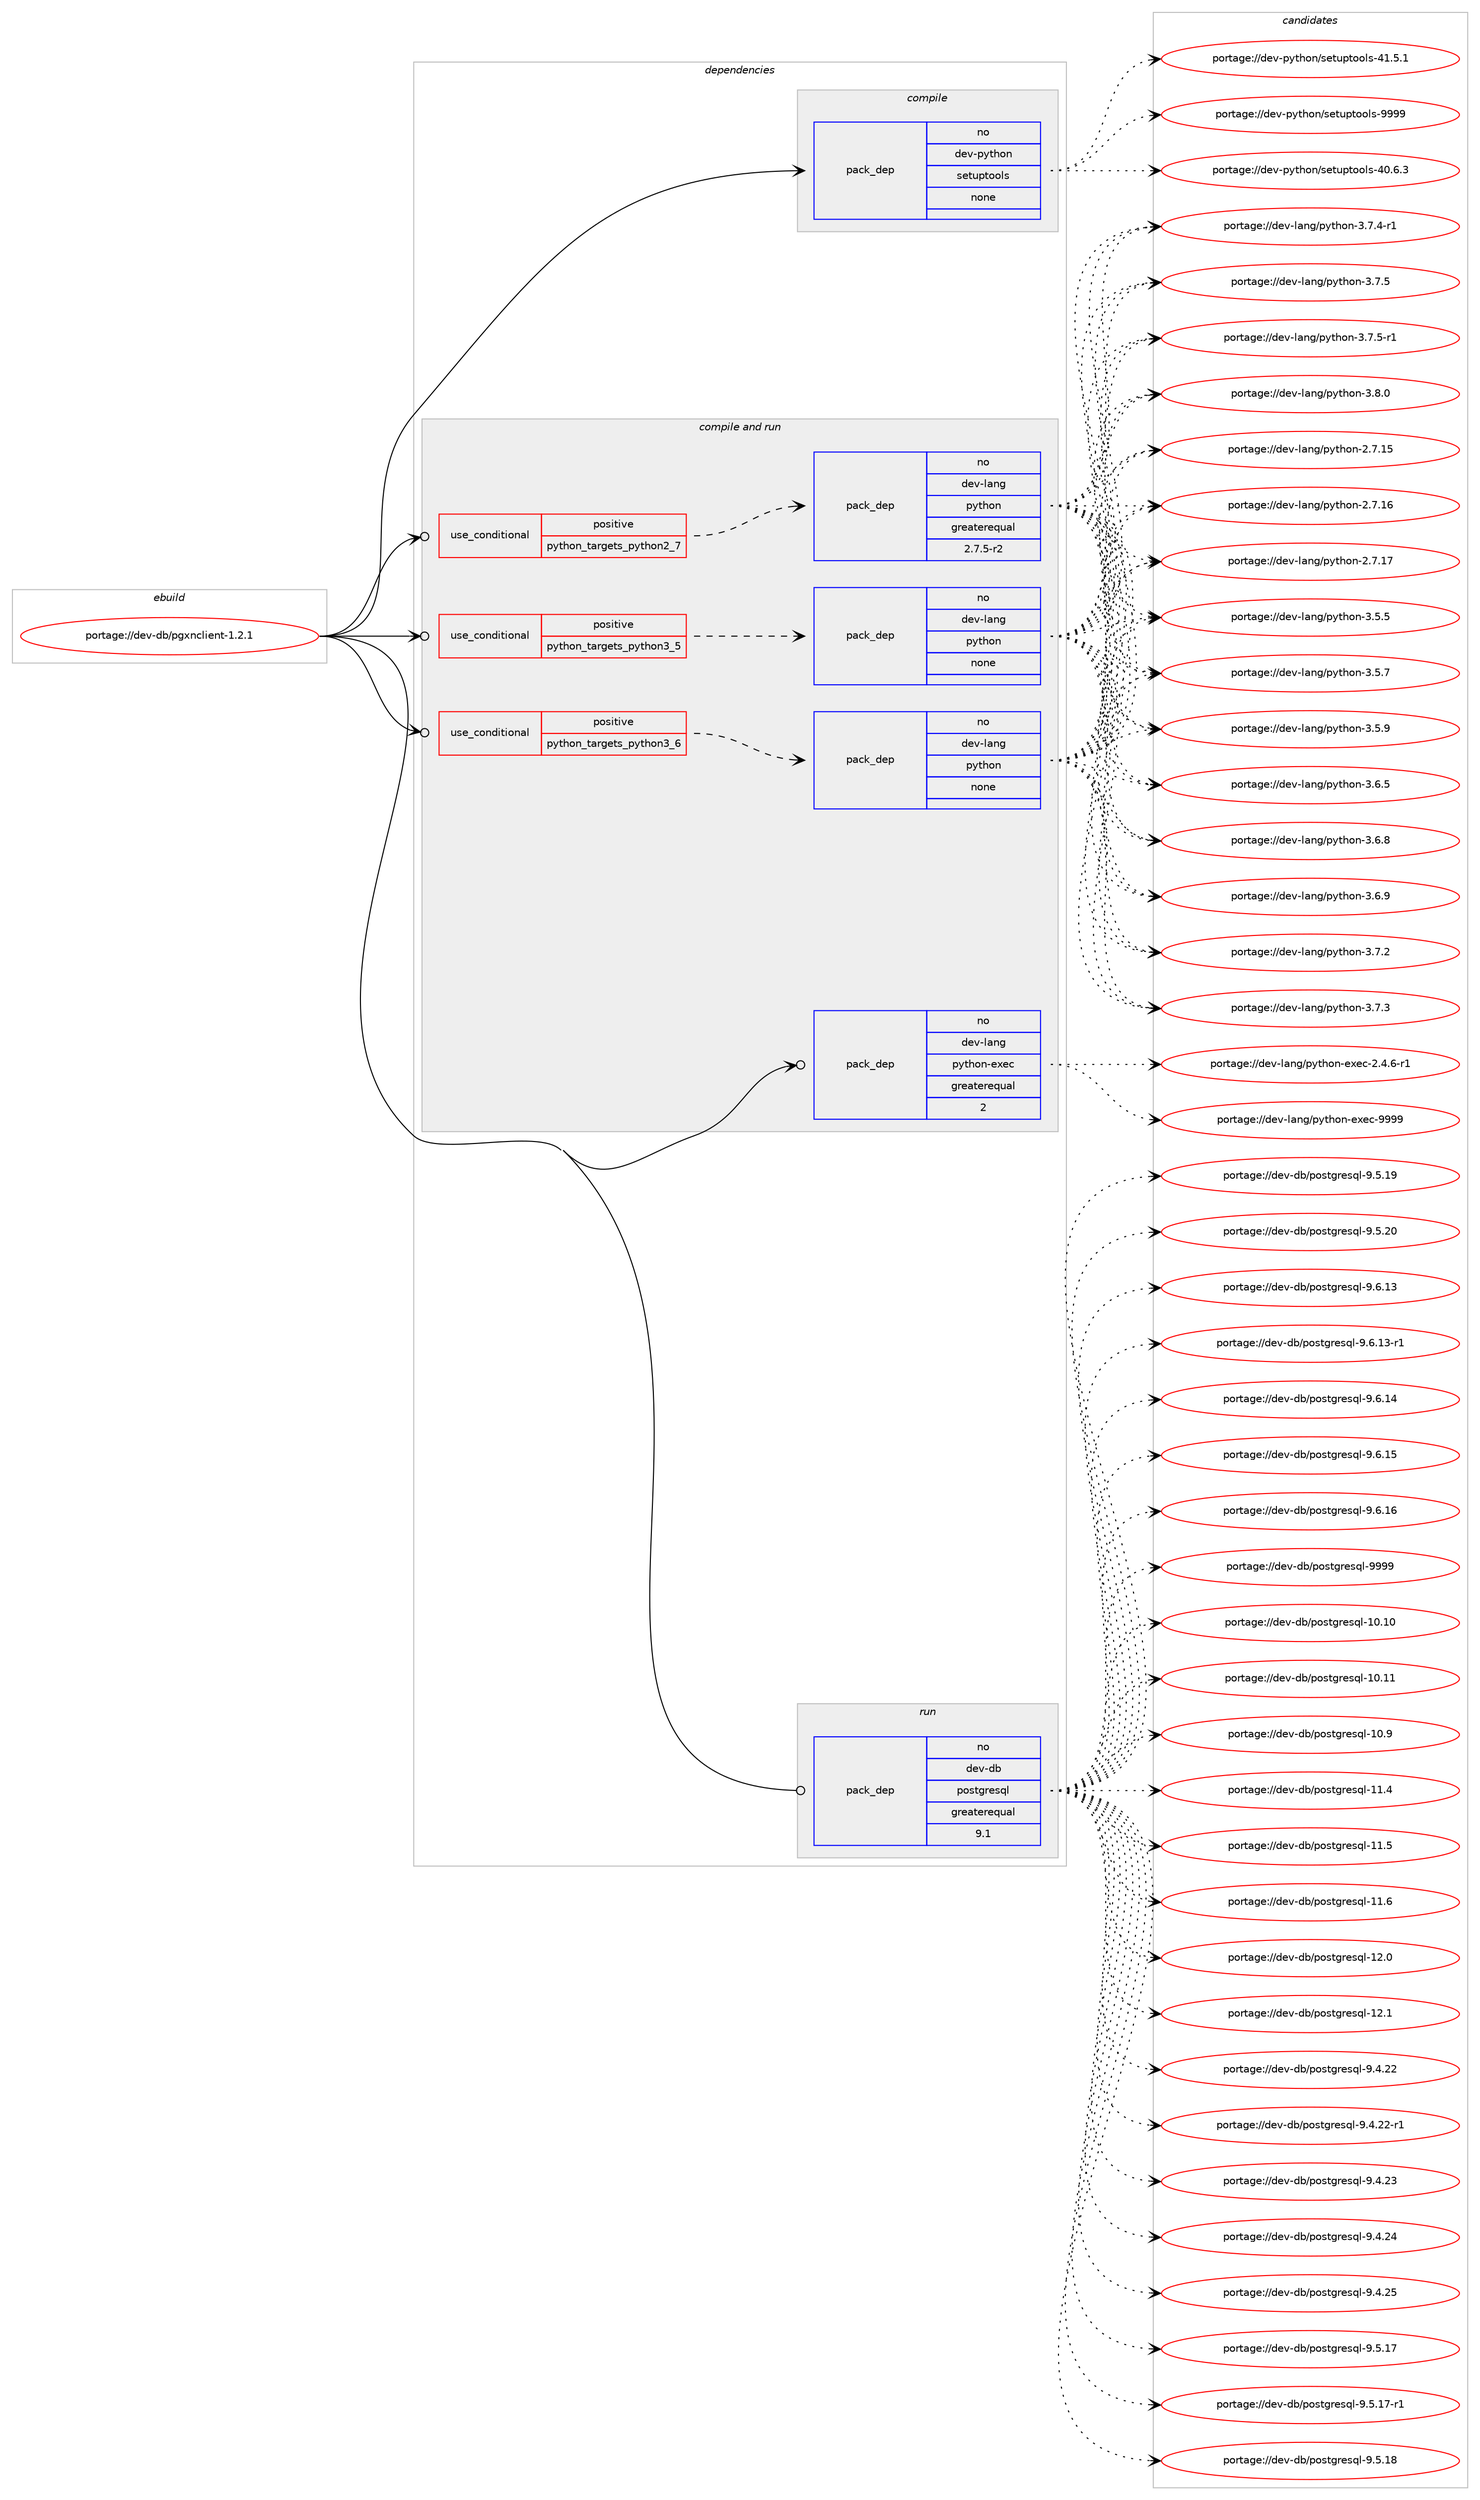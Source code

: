 digraph prolog {

# *************
# Graph options
# *************

newrank=true;
concentrate=true;
compound=true;
graph [rankdir=LR,fontname=Helvetica,fontsize=10,ranksep=1.5];#, ranksep=2.5, nodesep=0.2];
edge  [arrowhead=vee];
node  [fontname=Helvetica,fontsize=10];

# **********
# The ebuild
# **********

subgraph cluster_leftcol {
color=gray;
rank=same;
label=<<i>ebuild</i>>;
id [label="portage://dev-db/pgxnclient-1.2.1", color=red, width=4, href="../dev-db/pgxnclient-1.2.1.svg"];
}

# ****************
# The dependencies
# ****************

subgraph cluster_midcol {
color=gray;
label=<<i>dependencies</i>>;
subgraph cluster_compile {
fillcolor="#eeeeee";
style=filled;
label=<<i>compile</i>>;
subgraph pack42634 {
dependency56701 [label=<<TABLE BORDER="0" CELLBORDER="1" CELLSPACING="0" CELLPADDING="4" WIDTH="220"><TR><TD ROWSPAN="6" CELLPADDING="30">pack_dep</TD></TR><TR><TD WIDTH="110">no</TD></TR><TR><TD>dev-python</TD></TR><TR><TD>setuptools</TD></TR><TR><TD>none</TD></TR><TR><TD></TD></TR></TABLE>>, shape=none, color=blue];
}
id:e -> dependency56701:w [weight=20,style="solid",arrowhead="vee"];
}
subgraph cluster_compileandrun {
fillcolor="#eeeeee";
style=filled;
label=<<i>compile and run</i>>;
subgraph cond12806 {
dependency56702 [label=<<TABLE BORDER="0" CELLBORDER="1" CELLSPACING="0" CELLPADDING="4"><TR><TD ROWSPAN="3" CELLPADDING="10">use_conditional</TD></TR><TR><TD>positive</TD></TR><TR><TD>python_targets_python2_7</TD></TR></TABLE>>, shape=none, color=red];
subgraph pack42635 {
dependency56703 [label=<<TABLE BORDER="0" CELLBORDER="1" CELLSPACING="0" CELLPADDING="4" WIDTH="220"><TR><TD ROWSPAN="6" CELLPADDING="30">pack_dep</TD></TR><TR><TD WIDTH="110">no</TD></TR><TR><TD>dev-lang</TD></TR><TR><TD>python</TD></TR><TR><TD>greaterequal</TD></TR><TR><TD>2.7.5-r2</TD></TR></TABLE>>, shape=none, color=blue];
}
dependency56702:e -> dependency56703:w [weight=20,style="dashed",arrowhead="vee"];
}
id:e -> dependency56702:w [weight=20,style="solid",arrowhead="odotvee"];
subgraph cond12807 {
dependency56704 [label=<<TABLE BORDER="0" CELLBORDER="1" CELLSPACING="0" CELLPADDING="4"><TR><TD ROWSPAN="3" CELLPADDING="10">use_conditional</TD></TR><TR><TD>positive</TD></TR><TR><TD>python_targets_python3_5</TD></TR></TABLE>>, shape=none, color=red];
subgraph pack42636 {
dependency56705 [label=<<TABLE BORDER="0" CELLBORDER="1" CELLSPACING="0" CELLPADDING="4" WIDTH="220"><TR><TD ROWSPAN="6" CELLPADDING="30">pack_dep</TD></TR><TR><TD WIDTH="110">no</TD></TR><TR><TD>dev-lang</TD></TR><TR><TD>python</TD></TR><TR><TD>none</TD></TR><TR><TD></TD></TR></TABLE>>, shape=none, color=blue];
}
dependency56704:e -> dependency56705:w [weight=20,style="dashed",arrowhead="vee"];
}
id:e -> dependency56704:w [weight=20,style="solid",arrowhead="odotvee"];
subgraph cond12808 {
dependency56706 [label=<<TABLE BORDER="0" CELLBORDER="1" CELLSPACING="0" CELLPADDING="4"><TR><TD ROWSPAN="3" CELLPADDING="10">use_conditional</TD></TR><TR><TD>positive</TD></TR><TR><TD>python_targets_python3_6</TD></TR></TABLE>>, shape=none, color=red];
subgraph pack42637 {
dependency56707 [label=<<TABLE BORDER="0" CELLBORDER="1" CELLSPACING="0" CELLPADDING="4" WIDTH="220"><TR><TD ROWSPAN="6" CELLPADDING="30">pack_dep</TD></TR><TR><TD WIDTH="110">no</TD></TR><TR><TD>dev-lang</TD></TR><TR><TD>python</TD></TR><TR><TD>none</TD></TR><TR><TD></TD></TR></TABLE>>, shape=none, color=blue];
}
dependency56706:e -> dependency56707:w [weight=20,style="dashed",arrowhead="vee"];
}
id:e -> dependency56706:w [weight=20,style="solid",arrowhead="odotvee"];
subgraph pack42638 {
dependency56708 [label=<<TABLE BORDER="0" CELLBORDER="1" CELLSPACING="0" CELLPADDING="4" WIDTH="220"><TR><TD ROWSPAN="6" CELLPADDING="30">pack_dep</TD></TR><TR><TD WIDTH="110">no</TD></TR><TR><TD>dev-lang</TD></TR><TR><TD>python-exec</TD></TR><TR><TD>greaterequal</TD></TR><TR><TD>2</TD></TR></TABLE>>, shape=none, color=blue];
}
id:e -> dependency56708:w [weight=20,style="solid",arrowhead="odotvee"];
}
subgraph cluster_run {
fillcolor="#eeeeee";
style=filled;
label=<<i>run</i>>;
subgraph pack42639 {
dependency56709 [label=<<TABLE BORDER="0" CELLBORDER="1" CELLSPACING="0" CELLPADDING="4" WIDTH="220"><TR><TD ROWSPAN="6" CELLPADDING="30">pack_dep</TD></TR><TR><TD WIDTH="110">no</TD></TR><TR><TD>dev-db</TD></TR><TR><TD>postgresql</TD></TR><TR><TD>greaterequal</TD></TR><TR><TD>9.1</TD></TR></TABLE>>, shape=none, color=blue];
}
id:e -> dependency56709:w [weight=20,style="solid",arrowhead="odot"];
}
}

# **************
# The candidates
# **************

subgraph cluster_choices {
rank=same;
color=gray;
label=<<i>candidates</i>>;

subgraph choice42634 {
color=black;
nodesep=1;
choiceportage100101118451121211161041111104711510111611711211611111110811545524846544651 [label="portage://dev-python/setuptools-40.6.3", color=red, width=4,href="../dev-python/setuptools-40.6.3.svg"];
choiceportage100101118451121211161041111104711510111611711211611111110811545524946534649 [label="portage://dev-python/setuptools-41.5.1", color=red, width=4,href="../dev-python/setuptools-41.5.1.svg"];
choiceportage10010111845112121116104111110471151011161171121161111111081154557575757 [label="portage://dev-python/setuptools-9999", color=red, width=4,href="../dev-python/setuptools-9999.svg"];
dependency56701:e -> choiceportage100101118451121211161041111104711510111611711211611111110811545524846544651:w [style=dotted,weight="100"];
dependency56701:e -> choiceportage100101118451121211161041111104711510111611711211611111110811545524946534649:w [style=dotted,weight="100"];
dependency56701:e -> choiceportage10010111845112121116104111110471151011161171121161111111081154557575757:w [style=dotted,weight="100"];
}
subgraph choice42635 {
color=black;
nodesep=1;
choiceportage10010111845108971101034711212111610411111045504655464953 [label="portage://dev-lang/python-2.7.15", color=red, width=4,href="../dev-lang/python-2.7.15.svg"];
choiceportage10010111845108971101034711212111610411111045504655464954 [label="portage://dev-lang/python-2.7.16", color=red, width=4,href="../dev-lang/python-2.7.16.svg"];
choiceportage10010111845108971101034711212111610411111045504655464955 [label="portage://dev-lang/python-2.7.17", color=red, width=4,href="../dev-lang/python-2.7.17.svg"];
choiceportage100101118451089711010347112121116104111110455146534653 [label="portage://dev-lang/python-3.5.5", color=red, width=4,href="../dev-lang/python-3.5.5.svg"];
choiceportage100101118451089711010347112121116104111110455146534655 [label="portage://dev-lang/python-3.5.7", color=red, width=4,href="../dev-lang/python-3.5.7.svg"];
choiceportage100101118451089711010347112121116104111110455146534657 [label="portage://dev-lang/python-3.5.9", color=red, width=4,href="../dev-lang/python-3.5.9.svg"];
choiceportage100101118451089711010347112121116104111110455146544653 [label="portage://dev-lang/python-3.6.5", color=red, width=4,href="../dev-lang/python-3.6.5.svg"];
choiceportage100101118451089711010347112121116104111110455146544656 [label="portage://dev-lang/python-3.6.8", color=red, width=4,href="../dev-lang/python-3.6.8.svg"];
choiceportage100101118451089711010347112121116104111110455146544657 [label="portage://dev-lang/python-3.6.9", color=red, width=4,href="../dev-lang/python-3.6.9.svg"];
choiceportage100101118451089711010347112121116104111110455146554650 [label="portage://dev-lang/python-3.7.2", color=red, width=4,href="../dev-lang/python-3.7.2.svg"];
choiceportage100101118451089711010347112121116104111110455146554651 [label="portage://dev-lang/python-3.7.3", color=red, width=4,href="../dev-lang/python-3.7.3.svg"];
choiceportage1001011184510897110103471121211161041111104551465546524511449 [label="portage://dev-lang/python-3.7.4-r1", color=red, width=4,href="../dev-lang/python-3.7.4-r1.svg"];
choiceportage100101118451089711010347112121116104111110455146554653 [label="portage://dev-lang/python-3.7.5", color=red, width=4,href="../dev-lang/python-3.7.5.svg"];
choiceportage1001011184510897110103471121211161041111104551465546534511449 [label="portage://dev-lang/python-3.7.5-r1", color=red, width=4,href="../dev-lang/python-3.7.5-r1.svg"];
choiceportage100101118451089711010347112121116104111110455146564648 [label="portage://dev-lang/python-3.8.0", color=red, width=4,href="../dev-lang/python-3.8.0.svg"];
dependency56703:e -> choiceportage10010111845108971101034711212111610411111045504655464953:w [style=dotted,weight="100"];
dependency56703:e -> choiceportage10010111845108971101034711212111610411111045504655464954:w [style=dotted,weight="100"];
dependency56703:e -> choiceportage10010111845108971101034711212111610411111045504655464955:w [style=dotted,weight="100"];
dependency56703:e -> choiceportage100101118451089711010347112121116104111110455146534653:w [style=dotted,weight="100"];
dependency56703:e -> choiceportage100101118451089711010347112121116104111110455146534655:w [style=dotted,weight="100"];
dependency56703:e -> choiceportage100101118451089711010347112121116104111110455146534657:w [style=dotted,weight="100"];
dependency56703:e -> choiceportage100101118451089711010347112121116104111110455146544653:w [style=dotted,weight="100"];
dependency56703:e -> choiceportage100101118451089711010347112121116104111110455146544656:w [style=dotted,weight="100"];
dependency56703:e -> choiceportage100101118451089711010347112121116104111110455146544657:w [style=dotted,weight="100"];
dependency56703:e -> choiceportage100101118451089711010347112121116104111110455146554650:w [style=dotted,weight="100"];
dependency56703:e -> choiceportage100101118451089711010347112121116104111110455146554651:w [style=dotted,weight="100"];
dependency56703:e -> choiceportage1001011184510897110103471121211161041111104551465546524511449:w [style=dotted,weight="100"];
dependency56703:e -> choiceportage100101118451089711010347112121116104111110455146554653:w [style=dotted,weight="100"];
dependency56703:e -> choiceportage1001011184510897110103471121211161041111104551465546534511449:w [style=dotted,weight="100"];
dependency56703:e -> choiceportage100101118451089711010347112121116104111110455146564648:w [style=dotted,weight="100"];
}
subgraph choice42636 {
color=black;
nodesep=1;
choiceportage10010111845108971101034711212111610411111045504655464953 [label="portage://dev-lang/python-2.7.15", color=red, width=4,href="../dev-lang/python-2.7.15.svg"];
choiceportage10010111845108971101034711212111610411111045504655464954 [label="portage://dev-lang/python-2.7.16", color=red, width=4,href="../dev-lang/python-2.7.16.svg"];
choiceportage10010111845108971101034711212111610411111045504655464955 [label="portage://dev-lang/python-2.7.17", color=red, width=4,href="../dev-lang/python-2.7.17.svg"];
choiceportage100101118451089711010347112121116104111110455146534653 [label="portage://dev-lang/python-3.5.5", color=red, width=4,href="../dev-lang/python-3.5.5.svg"];
choiceportage100101118451089711010347112121116104111110455146534655 [label="portage://dev-lang/python-3.5.7", color=red, width=4,href="../dev-lang/python-3.5.7.svg"];
choiceportage100101118451089711010347112121116104111110455146534657 [label="portage://dev-lang/python-3.5.9", color=red, width=4,href="../dev-lang/python-3.5.9.svg"];
choiceportage100101118451089711010347112121116104111110455146544653 [label="portage://dev-lang/python-3.6.5", color=red, width=4,href="../dev-lang/python-3.6.5.svg"];
choiceportage100101118451089711010347112121116104111110455146544656 [label="portage://dev-lang/python-3.6.8", color=red, width=4,href="../dev-lang/python-3.6.8.svg"];
choiceportage100101118451089711010347112121116104111110455146544657 [label="portage://dev-lang/python-3.6.9", color=red, width=4,href="../dev-lang/python-3.6.9.svg"];
choiceportage100101118451089711010347112121116104111110455146554650 [label="portage://dev-lang/python-3.7.2", color=red, width=4,href="../dev-lang/python-3.7.2.svg"];
choiceportage100101118451089711010347112121116104111110455146554651 [label="portage://dev-lang/python-3.7.3", color=red, width=4,href="../dev-lang/python-3.7.3.svg"];
choiceportage1001011184510897110103471121211161041111104551465546524511449 [label="portage://dev-lang/python-3.7.4-r1", color=red, width=4,href="../dev-lang/python-3.7.4-r1.svg"];
choiceportage100101118451089711010347112121116104111110455146554653 [label="portage://dev-lang/python-3.7.5", color=red, width=4,href="../dev-lang/python-3.7.5.svg"];
choiceportage1001011184510897110103471121211161041111104551465546534511449 [label="portage://dev-lang/python-3.7.5-r1", color=red, width=4,href="../dev-lang/python-3.7.5-r1.svg"];
choiceportage100101118451089711010347112121116104111110455146564648 [label="portage://dev-lang/python-3.8.0", color=red, width=4,href="../dev-lang/python-3.8.0.svg"];
dependency56705:e -> choiceportage10010111845108971101034711212111610411111045504655464953:w [style=dotted,weight="100"];
dependency56705:e -> choiceportage10010111845108971101034711212111610411111045504655464954:w [style=dotted,weight="100"];
dependency56705:e -> choiceportage10010111845108971101034711212111610411111045504655464955:w [style=dotted,weight="100"];
dependency56705:e -> choiceportage100101118451089711010347112121116104111110455146534653:w [style=dotted,weight="100"];
dependency56705:e -> choiceportage100101118451089711010347112121116104111110455146534655:w [style=dotted,weight="100"];
dependency56705:e -> choiceportage100101118451089711010347112121116104111110455146534657:w [style=dotted,weight="100"];
dependency56705:e -> choiceportage100101118451089711010347112121116104111110455146544653:w [style=dotted,weight="100"];
dependency56705:e -> choiceportage100101118451089711010347112121116104111110455146544656:w [style=dotted,weight="100"];
dependency56705:e -> choiceportage100101118451089711010347112121116104111110455146544657:w [style=dotted,weight="100"];
dependency56705:e -> choiceportage100101118451089711010347112121116104111110455146554650:w [style=dotted,weight="100"];
dependency56705:e -> choiceportage100101118451089711010347112121116104111110455146554651:w [style=dotted,weight="100"];
dependency56705:e -> choiceportage1001011184510897110103471121211161041111104551465546524511449:w [style=dotted,weight="100"];
dependency56705:e -> choiceportage100101118451089711010347112121116104111110455146554653:w [style=dotted,weight="100"];
dependency56705:e -> choiceportage1001011184510897110103471121211161041111104551465546534511449:w [style=dotted,weight="100"];
dependency56705:e -> choiceportage100101118451089711010347112121116104111110455146564648:w [style=dotted,weight="100"];
}
subgraph choice42637 {
color=black;
nodesep=1;
choiceportage10010111845108971101034711212111610411111045504655464953 [label="portage://dev-lang/python-2.7.15", color=red, width=4,href="../dev-lang/python-2.7.15.svg"];
choiceportage10010111845108971101034711212111610411111045504655464954 [label="portage://dev-lang/python-2.7.16", color=red, width=4,href="../dev-lang/python-2.7.16.svg"];
choiceportage10010111845108971101034711212111610411111045504655464955 [label="portage://dev-lang/python-2.7.17", color=red, width=4,href="../dev-lang/python-2.7.17.svg"];
choiceportage100101118451089711010347112121116104111110455146534653 [label="portage://dev-lang/python-3.5.5", color=red, width=4,href="../dev-lang/python-3.5.5.svg"];
choiceportage100101118451089711010347112121116104111110455146534655 [label="portage://dev-lang/python-3.5.7", color=red, width=4,href="../dev-lang/python-3.5.7.svg"];
choiceportage100101118451089711010347112121116104111110455146534657 [label="portage://dev-lang/python-3.5.9", color=red, width=4,href="../dev-lang/python-3.5.9.svg"];
choiceportage100101118451089711010347112121116104111110455146544653 [label="portage://dev-lang/python-3.6.5", color=red, width=4,href="../dev-lang/python-3.6.5.svg"];
choiceportage100101118451089711010347112121116104111110455146544656 [label="portage://dev-lang/python-3.6.8", color=red, width=4,href="../dev-lang/python-3.6.8.svg"];
choiceportage100101118451089711010347112121116104111110455146544657 [label="portage://dev-lang/python-3.6.9", color=red, width=4,href="../dev-lang/python-3.6.9.svg"];
choiceportage100101118451089711010347112121116104111110455146554650 [label="portage://dev-lang/python-3.7.2", color=red, width=4,href="../dev-lang/python-3.7.2.svg"];
choiceportage100101118451089711010347112121116104111110455146554651 [label="portage://dev-lang/python-3.7.3", color=red, width=4,href="../dev-lang/python-3.7.3.svg"];
choiceportage1001011184510897110103471121211161041111104551465546524511449 [label="portage://dev-lang/python-3.7.4-r1", color=red, width=4,href="../dev-lang/python-3.7.4-r1.svg"];
choiceportage100101118451089711010347112121116104111110455146554653 [label="portage://dev-lang/python-3.7.5", color=red, width=4,href="../dev-lang/python-3.7.5.svg"];
choiceportage1001011184510897110103471121211161041111104551465546534511449 [label="portage://dev-lang/python-3.7.5-r1", color=red, width=4,href="../dev-lang/python-3.7.5-r1.svg"];
choiceportage100101118451089711010347112121116104111110455146564648 [label="portage://dev-lang/python-3.8.0", color=red, width=4,href="../dev-lang/python-3.8.0.svg"];
dependency56707:e -> choiceportage10010111845108971101034711212111610411111045504655464953:w [style=dotted,weight="100"];
dependency56707:e -> choiceportage10010111845108971101034711212111610411111045504655464954:w [style=dotted,weight="100"];
dependency56707:e -> choiceportage10010111845108971101034711212111610411111045504655464955:w [style=dotted,weight="100"];
dependency56707:e -> choiceportage100101118451089711010347112121116104111110455146534653:w [style=dotted,weight="100"];
dependency56707:e -> choiceportage100101118451089711010347112121116104111110455146534655:w [style=dotted,weight="100"];
dependency56707:e -> choiceportage100101118451089711010347112121116104111110455146534657:w [style=dotted,weight="100"];
dependency56707:e -> choiceportage100101118451089711010347112121116104111110455146544653:w [style=dotted,weight="100"];
dependency56707:e -> choiceportage100101118451089711010347112121116104111110455146544656:w [style=dotted,weight="100"];
dependency56707:e -> choiceportage100101118451089711010347112121116104111110455146544657:w [style=dotted,weight="100"];
dependency56707:e -> choiceportage100101118451089711010347112121116104111110455146554650:w [style=dotted,weight="100"];
dependency56707:e -> choiceportage100101118451089711010347112121116104111110455146554651:w [style=dotted,weight="100"];
dependency56707:e -> choiceportage1001011184510897110103471121211161041111104551465546524511449:w [style=dotted,weight="100"];
dependency56707:e -> choiceportage100101118451089711010347112121116104111110455146554653:w [style=dotted,weight="100"];
dependency56707:e -> choiceportage1001011184510897110103471121211161041111104551465546534511449:w [style=dotted,weight="100"];
dependency56707:e -> choiceportage100101118451089711010347112121116104111110455146564648:w [style=dotted,weight="100"];
}
subgraph choice42638 {
color=black;
nodesep=1;
choiceportage10010111845108971101034711212111610411111045101120101994550465246544511449 [label="portage://dev-lang/python-exec-2.4.6-r1", color=red, width=4,href="../dev-lang/python-exec-2.4.6-r1.svg"];
choiceportage10010111845108971101034711212111610411111045101120101994557575757 [label="portage://dev-lang/python-exec-9999", color=red, width=4,href="../dev-lang/python-exec-9999.svg"];
dependency56708:e -> choiceportage10010111845108971101034711212111610411111045101120101994550465246544511449:w [style=dotted,weight="100"];
dependency56708:e -> choiceportage10010111845108971101034711212111610411111045101120101994557575757:w [style=dotted,weight="100"];
}
subgraph choice42639 {
color=black;
nodesep=1;
choiceportage100101118451009847112111115116103114101115113108454948464948 [label="portage://dev-db/postgresql-10.10", color=red, width=4,href="../dev-db/postgresql-10.10.svg"];
choiceportage100101118451009847112111115116103114101115113108454948464949 [label="portage://dev-db/postgresql-10.11", color=red, width=4,href="../dev-db/postgresql-10.11.svg"];
choiceportage1001011184510098471121111151161031141011151131084549484657 [label="portage://dev-db/postgresql-10.9", color=red, width=4,href="../dev-db/postgresql-10.9.svg"];
choiceportage1001011184510098471121111151161031141011151131084549494652 [label="portage://dev-db/postgresql-11.4", color=red, width=4,href="../dev-db/postgresql-11.4.svg"];
choiceportage1001011184510098471121111151161031141011151131084549494653 [label="portage://dev-db/postgresql-11.5", color=red, width=4,href="../dev-db/postgresql-11.5.svg"];
choiceportage1001011184510098471121111151161031141011151131084549494654 [label="portage://dev-db/postgresql-11.6", color=red, width=4,href="../dev-db/postgresql-11.6.svg"];
choiceportage1001011184510098471121111151161031141011151131084549504648 [label="portage://dev-db/postgresql-12.0", color=red, width=4,href="../dev-db/postgresql-12.0.svg"];
choiceportage1001011184510098471121111151161031141011151131084549504649 [label="portage://dev-db/postgresql-12.1", color=red, width=4,href="../dev-db/postgresql-12.1.svg"];
choiceportage10010111845100984711211111511610311410111511310845574652465050 [label="portage://dev-db/postgresql-9.4.22", color=red, width=4,href="../dev-db/postgresql-9.4.22.svg"];
choiceportage100101118451009847112111115116103114101115113108455746524650504511449 [label="portage://dev-db/postgresql-9.4.22-r1", color=red, width=4,href="../dev-db/postgresql-9.4.22-r1.svg"];
choiceportage10010111845100984711211111511610311410111511310845574652465051 [label="portage://dev-db/postgresql-9.4.23", color=red, width=4,href="../dev-db/postgresql-9.4.23.svg"];
choiceportage10010111845100984711211111511610311410111511310845574652465052 [label="portage://dev-db/postgresql-9.4.24", color=red, width=4,href="../dev-db/postgresql-9.4.24.svg"];
choiceportage10010111845100984711211111511610311410111511310845574652465053 [label="portage://dev-db/postgresql-9.4.25", color=red, width=4,href="../dev-db/postgresql-9.4.25.svg"];
choiceportage10010111845100984711211111511610311410111511310845574653464955 [label="portage://dev-db/postgresql-9.5.17", color=red, width=4,href="../dev-db/postgresql-9.5.17.svg"];
choiceportage100101118451009847112111115116103114101115113108455746534649554511449 [label="portage://dev-db/postgresql-9.5.17-r1", color=red, width=4,href="../dev-db/postgresql-9.5.17-r1.svg"];
choiceportage10010111845100984711211111511610311410111511310845574653464956 [label="portage://dev-db/postgresql-9.5.18", color=red, width=4,href="../dev-db/postgresql-9.5.18.svg"];
choiceportage10010111845100984711211111511610311410111511310845574653464957 [label="portage://dev-db/postgresql-9.5.19", color=red, width=4,href="../dev-db/postgresql-9.5.19.svg"];
choiceportage10010111845100984711211111511610311410111511310845574653465048 [label="portage://dev-db/postgresql-9.5.20", color=red, width=4,href="../dev-db/postgresql-9.5.20.svg"];
choiceportage10010111845100984711211111511610311410111511310845574654464951 [label="portage://dev-db/postgresql-9.6.13", color=red, width=4,href="../dev-db/postgresql-9.6.13.svg"];
choiceportage100101118451009847112111115116103114101115113108455746544649514511449 [label="portage://dev-db/postgresql-9.6.13-r1", color=red, width=4,href="../dev-db/postgresql-9.6.13-r1.svg"];
choiceportage10010111845100984711211111511610311410111511310845574654464952 [label="portage://dev-db/postgresql-9.6.14", color=red, width=4,href="../dev-db/postgresql-9.6.14.svg"];
choiceportage10010111845100984711211111511610311410111511310845574654464953 [label="portage://dev-db/postgresql-9.6.15", color=red, width=4,href="../dev-db/postgresql-9.6.15.svg"];
choiceportage10010111845100984711211111511610311410111511310845574654464954 [label="portage://dev-db/postgresql-9.6.16", color=red, width=4,href="../dev-db/postgresql-9.6.16.svg"];
choiceportage1001011184510098471121111151161031141011151131084557575757 [label="portage://dev-db/postgresql-9999", color=red, width=4,href="../dev-db/postgresql-9999.svg"];
dependency56709:e -> choiceportage100101118451009847112111115116103114101115113108454948464948:w [style=dotted,weight="100"];
dependency56709:e -> choiceportage100101118451009847112111115116103114101115113108454948464949:w [style=dotted,weight="100"];
dependency56709:e -> choiceportage1001011184510098471121111151161031141011151131084549484657:w [style=dotted,weight="100"];
dependency56709:e -> choiceportage1001011184510098471121111151161031141011151131084549494652:w [style=dotted,weight="100"];
dependency56709:e -> choiceportage1001011184510098471121111151161031141011151131084549494653:w [style=dotted,weight="100"];
dependency56709:e -> choiceportage1001011184510098471121111151161031141011151131084549494654:w [style=dotted,weight="100"];
dependency56709:e -> choiceportage1001011184510098471121111151161031141011151131084549504648:w [style=dotted,weight="100"];
dependency56709:e -> choiceportage1001011184510098471121111151161031141011151131084549504649:w [style=dotted,weight="100"];
dependency56709:e -> choiceportage10010111845100984711211111511610311410111511310845574652465050:w [style=dotted,weight="100"];
dependency56709:e -> choiceportage100101118451009847112111115116103114101115113108455746524650504511449:w [style=dotted,weight="100"];
dependency56709:e -> choiceportage10010111845100984711211111511610311410111511310845574652465051:w [style=dotted,weight="100"];
dependency56709:e -> choiceportage10010111845100984711211111511610311410111511310845574652465052:w [style=dotted,weight="100"];
dependency56709:e -> choiceportage10010111845100984711211111511610311410111511310845574652465053:w [style=dotted,weight="100"];
dependency56709:e -> choiceportage10010111845100984711211111511610311410111511310845574653464955:w [style=dotted,weight="100"];
dependency56709:e -> choiceportage100101118451009847112111115116103114101115113108455746534649554511449:w [style=dotted,weight="100"];
dependency56709:e -> choiceportage10010111845100984711211111511610311410111511310845574653464956:w [style=dotted,weight="100"];
dependency56709:e -> choiceportage10010111845100984711211111511610311410111511310845574653464957:w [style=dotted,weight="100"];
dependency56709:e -> choiceportage10010111845100984711211111511610311410111511310845574653465048:w [style=dotted,weight="100"];
dependency56709:e -> choiceportage10010111845100984711211111511610311410111511310845574654464951:w [style=dotted,weight="100"];
dependency56709:e -> choiceportage100101118451009847112111115116103114101115113108455746544649514511449:w [style=dotted,weight="100"];
dependency56709:e -> choiceportage10010111845100984711211111511610311410111511310845574654464952:w [style=dotted,weight="100"];
dependency56709:e -> choiceportage10010111845100984711211111511610311410111511310845574654464953:w [style=dotted,weight="100"];
dependency56709:e -> choiceportage10010111845100984711211111511610311410111511310845574654464954:w [style=dotted,weight="100"];
dependency56709:e -> choiceportage1001011184510098471121111151161031141011151131084557575757:w [style=dotted,weight="100"];
}
}

}
